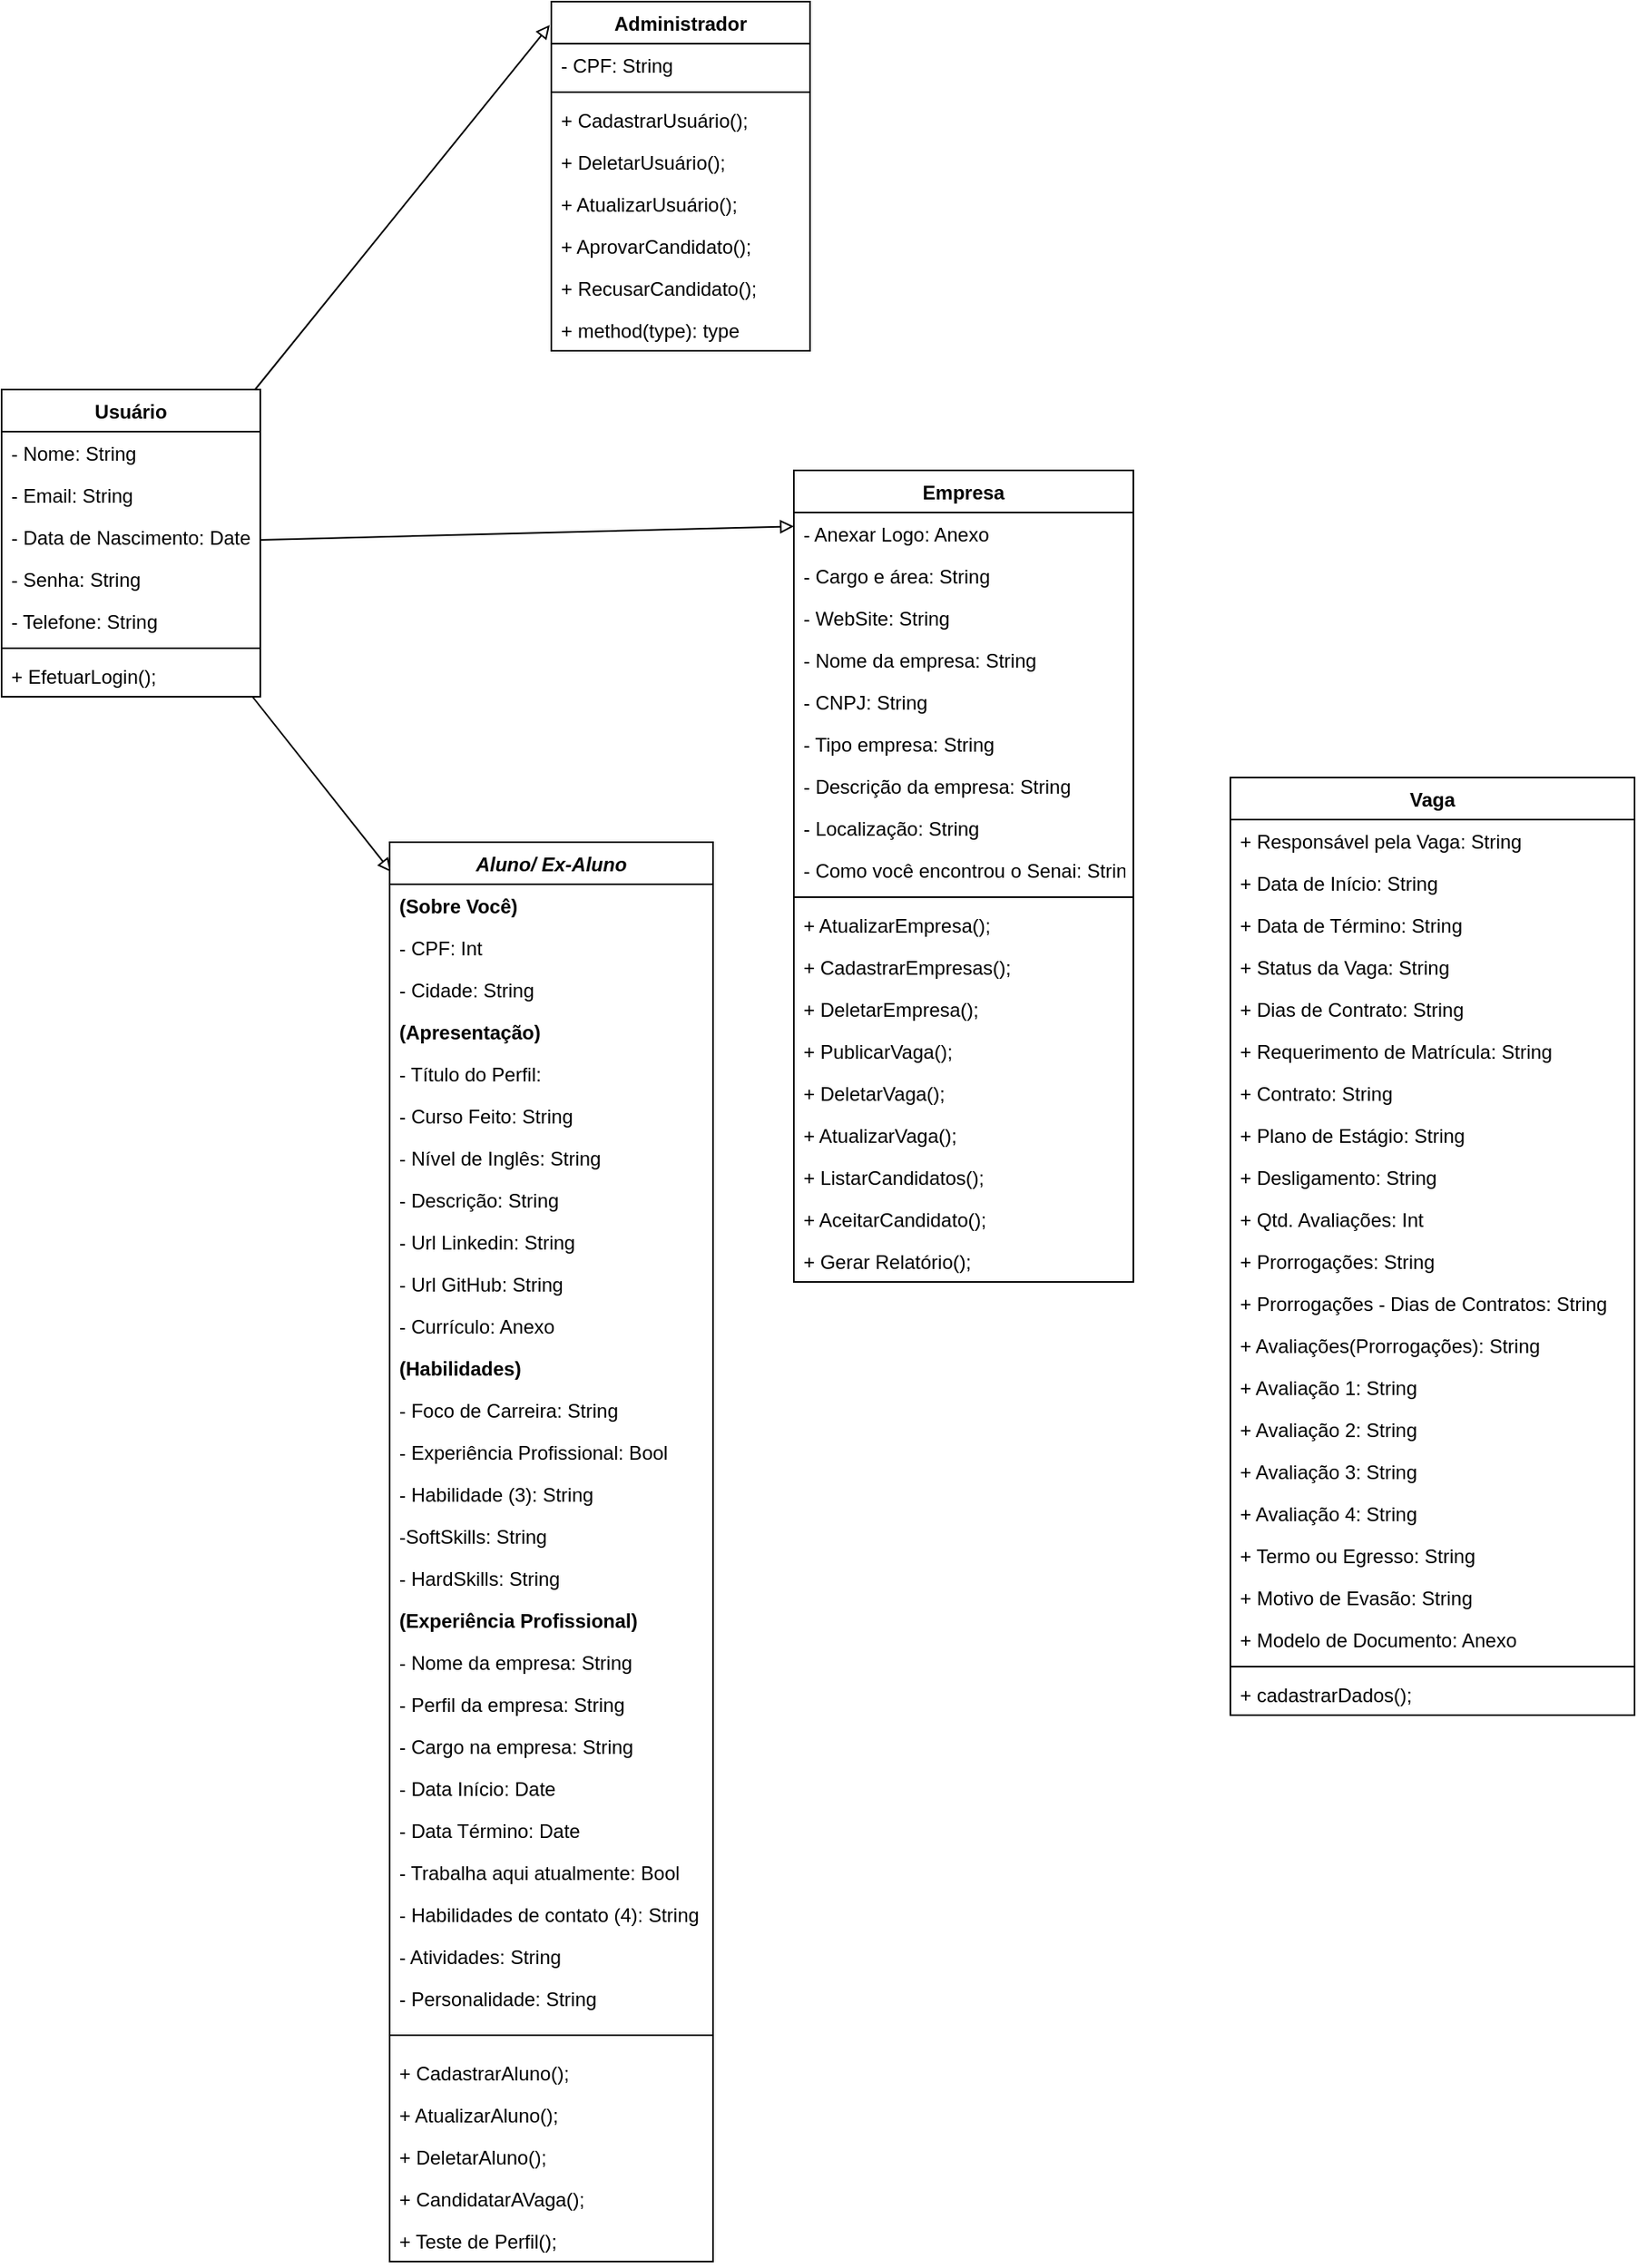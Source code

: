 <mxfile version="13.6.2" type="device"><diagram id="C5RBs43oDa-KdzZeNtuy" name="Page-1"><mxGraphModel dx="2130" dy="2399" grid="1" gridSize="10" guides="1" tooltips="1" connect="1" arrows="1" fold="1" page="1" pageScale="1" pageWidth="827" pageHeight="1169" math="0" shadow="0"><root><mxCell id="WIyWlLk6GJQsqaUBKTNV-0"/><mxCell id="WIyWlLk6GJQsqaUBKTNV-1" parent="WIyWlLk6GJQsqaUBKTNV-0"/><mxCell id="XFFhAZYtb_nuI1Ti24sH-104" style="edgeStyle=none;rounded=0;orthogonalLoop=1;jettySize=auto;html=1;endArrow=block;endFill=0;entryX=0;entryY=0.069;entryDx=0;entryDy=0;entryPerimeter=0;" parent="WIyWlLk6GJQsqaUBKTNV-1" source="XFFhAZYtb_nuI1Ti24sH-33" target="zkfFHV4jXpPFQw0GAbJ--17" edge="1"><mxGeometry relative="1" as="geometry"><mxPoint x="427" y="275" as="targetPoint"/></mxGeometry></mxCell><mxCell id="XFFhAZYtb_nuI1Ti24sH-105" style="edgeStyle=none;rounded=0;orthogonalLoop=1;jettySize=auto;html=1;entryX=0.005;entryY=0.021;entryDx=0;entryDy=0;endArrow=block;endFill=0;entryPerimeter=0;" parent="WIyWlLk6GJQsqaUBKTNV-1" source="XFFhAZYtb_nuI1Ti24sH-33" target="zkfFHV4jXpPFQw0GAbJ--0" edge="1"><mxGeometry relative="1" as="geometry"/></mxCell><mxCell id="XFFhAZYtb_nuI1Ti24sH-174" style="edgeStyle=none;rounded=0;orthogonalLoop=1;jettySize=auto;html=1;entryX=-0.006;entryY=0.067;entryDx=0;entryDy=0;entryPerimeter=0;endArrow=block;endFill=0;" parent="WIyWlLk6GJQsqaUBKTNV-1" source="XFFhAZYtb_nuI1Ti24sH-33" target="XFFhAZYtb_nuI1Ti24sH-163" edge="1"><mxGeometry relative="1" as="geometry"/></mxCell><mxCell id="XFFhAZYtb_nuI1Ti24sH-33" value="Usuário" style="swimlane;fontStyle=1;align=center;verticalAlign=top;childLayout=stackLayout;horizontal=1;startSize=26;horizontalStack=0;resizeParent=1;resizeParentMax=0;resizeLast=0;collapsible=1;marginBottom=0;" parent="WIyWlLk6GJQsqaUBKTNV-1" vertex="1"><mxGeometry x="-630" y="-160" width="160" height="190" as="geometry"/></mxCell><mxCell id="XFFhAZYtb_nuI1Ti24sH-34" value="- Nome: String" style="text;strokeColor=none;fillColor=none;align=left;verticalAlign=top;spacingLeft=4;spacingRight=4;overflow=hidden;rotatable=0;points=[[0,0.5],[1,0.5]];portConstraint=eastwest;" parent="XFFhAZYtb_nuI1Ti24sH-33" vertex="1"><mxGeometry y="26" width="160" height="26" as="geometry"/></mxCell><mxCell id="XFFhAZYtb_nuI1Ti24sH-37" value="- Email: String" style="text;strokeColor=none;fillColor=none;align=left;verticalAlign=top;spacingLeft=4;spacingRight=4;overflow=hidden;rotatable=0;points=[[0,0.5],[1,0.5]];portConstraint=eastwest;" parent="XFFhAZYtb_nuI1Ti24sH-33" vertex="1"><mxGeometry y="52" width="160" height="26" as="geometry"/></mxCell><mxCell id="XFFhAZYtb_nuI1Ti24sH-38" value="- Data de Nascimento: Date" style="text;strokeColor=none;fillColor=none;align=left;verticalAlign=top;spacingLeft=4;spacingRight=4;overflow=hidden;rotatable=0;points=[[0,0.5],[1,0.5]];portConstraint=eastwest;" parent="XFFhAZYtb_nuI1Ti24sH-33" vertex="1"><mxGeometry y="78" width="160" height="26" as="geometry"/></mxCell><mxCell id="XFFhAZYtb_nuI1Ti24sH-39" value="- Senha: String" style="text;strokeColor=none;fillColor=none;align=left;verticalAlign=top;spacingLeft=4;spacingRight=4;overflow=hidden;rotatable=0;points=[[0,0.5],[1,0.5]];portConstraint=eastwest;" parent="XFFhAZYtb_nuI1Ti24sH-33" vertex="1"><mxGeometry y="104" width="160" height="26" as="geometry"/></mxCell><mxCell id="XFFhAZYtb_nuI1Ti24sH-47" value="- Telefone: String" style="text;strokeColor=none;fillColor=none;align=left;verticalAlign=top;spacingLeft=4;spacingRight=4;overflow=hidden;rotatable=0;points=[[0,0.5],[1,0.5]];portConstraint=eastwest;" parent="XFFhAZYtb_nuI1Ti24sH-33" vertex="1"><mxGeometry y="130" width="160" height="26" as="geometry"/></mxCell><mxCell id="XFFhAZYtb_nuI1Ti24sH-35" value="" style="line;strokeWidth=1;fillColor=none;align=left;verticalAlign=middle;spacingTop=-1;spacingLeft=3;spacingRight=3;rotatable=0;labelPosition=right;points=[];portConstraint=eastwest;" parent="XFFhAZYtb_nuI1Ti24sH-33" vertex="1"><mxGeometry y="156" width="160" height="8" as="geometry"/></mxCell><mxCell id="XFFhAZYtb_nuI1Ti24sH-36" value="+ EfetuarLogin();" style="text;strokeColor=none;fillColor=none;align=left;verticalAlign=top;spacingLeft=4;spacingRight=4;overflow=hidden;rotatable=0;points=[[0,0.5],[1,0.5]];portConstraint=eastwest;" parent="XFFhAZYtb_nuI1Ti24sH-33" vertex="1"><mxGeometry y="164" width="160" height="26" as="geometry"/></mxCell><mxCell id="XFFhAZYtb_nuI1Ti24sH-163" value="Administrador" style="swimlane;fontStyle=1;align=center;verticalAlign=top;childLayout=stackLayout;horizontal=1;startSize=26;horizontalStack=0;resizeParent=1;resizeParentMax=0;resizeLast=0;collapsible=1;marginBottom=0;" parent="WIyWlLk6GJQsqaUBKTNV-1" vertex="1"><mxGeometry x="-290" y="-400" width="160" height="216" as="geometry"/></mxCell><mxCell id="XFFhAZYtb_nuI1Ti24sH-164" value="- CPF: String" style="text;strokeColor=none;fillColor=none;align=left;verticalAlign=top;spacingLeft=4;spacingRight=4;overflow=hidden;rotatable=0;points=[[0,0.5],[1,0.5]];portConstraint=eastwest;" parent="XFFhAZYtb_nuI1Ti24sH-163" vertex="1"><mxGeometry y="26" width="160" height="26" as="geometry"/></mxCell><mxCell id="XFFhAZYtb_nuI1Ti24sH-165" value="" style="line;strokeWidth=1;fillColor=none;align=left;verticalAlign=middle;spacingTop=-1;spacingLeft=3;spacingRight=3;rotatable=0;labelPosition=right;points=[];portConstraint=eastwest;" parent="XFFhAZYtb_nuI1Ti24sH-163" vertex="1"><mxGeometry y="52" width="160" height="8" as="geometry"/></mxCell><mxCell id="XFFhAZYtb_nuI1Ti24sH-166" value="+ CadastrarUsuário();" style="text;strokeColor=none;fillColor=none;align=left;verticalAlign=top;spacingLeft=4;spacingRight=4;overflow=hidden;rotatable=0;points=[[0,0.5],[1,0.5]];portConstraint=eastwest;" parent="XFFhAZYtb_nuI1Ti24sH-163" vertex="1"><mxGeometry y="60" width="160" height="26" as="geometry"/></mxCell><mxCell id="XFFhAZYtb_nuI1Ti24sH-167" value="+ DeletarUsuário();" style="text;strokeColor=none;fillColor=none;align=left;verticalAlign=top;spacingLeft=4;spacingRight=4;overflow=hidden;rotatable=0;points=[[0,0.5],[1,0.5]];portConstraint=eastwest;" parent="XFFhAZYtb_nuI1Ti24sH-163" vertex="1"><mxGeometry y="86" width="160" height="26" as="geometry"/></mxCell><mxCell id="XFFhAZYtb_nuI1Ti24sH-168" value="+ AtualizarUsuário();" style="text;strokeColor=none;fillColor=none;align=left;verticalAlign=top;spacingLeft=4;spacingRight=4;overflow=hidden;rotatable=0;points=[[0,0.5],[1,0.5]];portConstraint=eastwest;" parent="XFFhAZYtb_nuI1Ti24sH-163" vertex="1"><mxGeometry y="112" width="160" height="26" as="geometry"/></mxCell><mxCell id="XFFhAZYtb_nuI1Ti24sH-169" value="+ AprovarCandidato();" style="text;strokeColor=none;fillColor=none;align=left;verticalAlign=top;spacingLeft=4;spacingRight=4;overflow=hidden;rotatable=0;points=[[0,0.5],[1,0.5]];portConstraint=eastwest;" parent="XFFhAZYtb_nuI1Ti24sH-163" vertex="1"><mxGeometry y="138" width="160" height="26" as="geometry"/></mxCell><mxCell id="XFFhAZYtb_nuI1Ti24sH-170" value="+ RecusarCandidato();" style="text;strokeColor=none;fillColor=none;align=left;verticalAlign=top;spacingLeft=4;spacingRight=4;overflow=hidden;rotatable=0;points=[[0,0.5],[1,0.5]];portConstraint=eastwest;" parent="XFFhAZYtb_nuI1Ti24sH-163" vertex="1"><mxGeometry y="164" width="160" height="26" as="geometry"/></mxCell><mxCell id="XFFhAZYtb_nuI1Ti24sH-172" value="+ method(type): type" style="text;strokeColor=none;fillColor=none;align=left;verticalAlign=top;spacingLeft=4;spacingRight=4;overflow=hidden;rotatable=0;points=[[0,0.5],[1,0.5]];portConstraint=eastwest;" parent="XFFhAZYtb_nuI1Ti24sH-163" vertex="1"><mxGeometry y="190" width="160" height="26" as="geometry"/></mxCell><mxCell id="zkfFHV4jXpPFQw0GAbJ--0" value="Aluno/ Ex-Aluno" style="swimlane;fontStyle=3;align=center;verticalAlign=top;childLayout=stackLayout;horizontal=1;startSize=26;horizontalStack=0;resizeParent=1;resizeLast=0;collapsible=1;marginBottom=0;rounded=0;shadow=0;strokeWidth=1;" parent="WIyWlLk6GJQsqaUBKTNV-1" vertex="1"><mxGeometry x="-390" y="120" width="200" height="878" as="geometry"><mxRectangle x="220" y="70" width="160" height="26" as="alternateBounds"/></mxGeometry></mxCell><mxCell id="XFFhAZYtb_nuI1Ti24sH-0" value="(Sobre Você)" style="text;align=left;verticalAlign=top;spacingLeft=4;spacingRight=4;overflow=hidden;rotatable=0;points=[[0,0.5],[1,0.5]];portConstraint=eastwest;rounded=0;shadow=0;html=0;fontStyle=1" parent="zkfFHV4jXpPFQw0GAbJ--0" vertex="1"><mxGeometry y="26" width="200" height="26" as="geometry"/></mxCell><mxCell id="XFFhAZYtb_nuI1Ti24sH-48" value="- CPF: Int" style="text;align=left;verticalAlign=top;spacingLeft=4;spacingRight=4;overflow=hidden;rotatable=0;points=[[0,0.5],[1,0.5]];portConstraint=eastwest;rounded=0;shadow=0;html=0;" parent="zkfFHV4jXpPFQw0GAbJ--0" vertex="1"><mxGeometry y="52" width="200" height="26" as="geometry"/></mxCell><mxCell id="XFFhAZYtb_nuI1Ti24sH-12" value="- Cidade: String" style="text;align=left;verticalAlign=top;spacingLeft=4;spacingRight=4;overflow=hidden;rotatable=0;points=[[0,0.5],[1,0.5]];portConstraint=eastwest;rounded=0;shadow=0;html=0;" parent="zkfFHV4jXpPFQw0GAbJ--0" vertex="1"><mxGeometry y="78" width="200" height="26" as="geometry"/></mxCell><mxCell id="XFFhAZYtb_nuI1Ti24sH-49" value="(Apresentação)" style="text;align=left;verticalAlign=top;spacingLeft=4;spacingRight=4;overflow=hidden;rotatable=0;points=[[0,0.5],[1,0.5]];portConstraint=eastwest;rounded=0;shadow=0;html=0;fontStyle=1" parent="zkfFHV4jXpPFQw0GAbJ--0" vertex="1"><mxGeometry y="104" width="200" height="26" as="geometry"/></mxCell><mxCell id="XFFhAZYtb_nuI1Ti24sH-50" value="- Título do Perfil:" style="text;align=left;verticalAlign=top;spacingLeft=4;spacingRight=4;overflow=hidden;rotatable=0;points=[[0,0.5],[1,0.5]];portConstraint=eastwest;rounded=0;shadow=0;html=0;" parent="zkfFHV4jXpPFQw0GAbJ--0" vertex="1"><mxGeometry y="130" width="200" height="26" as="geometry"/></mxCell><mxCell id="L4sh-LNpKZxD9aMaMPdT-10" value="- Curso Feito: String" style="text;align=left;verticalAlign=top;spacingLeft=4;spacingRight=4;overflow=hidden;rotatable=0;points=[[0,0.5],[1,0.5]];portConstraint=eastwest;rounded=0;shadow=0;html=0;" vertex="1" parent="zkfFHV4jXpPFQw0GAbJ--0"><mxGeometry y="156" width="200" height="26" as="geometry"/></mxCell><mxCell id="XFFhAZYtb_nuI1Ti24sH-13" value="- Nível de Inglês: String" style="text;align=left;verticalAlign=top;spacingLeft=4;spacingRight=4;overflow=hidden;rotatable=0;points=[[0,0.5],[1,0.5]];portConstraint=eastwest;rounded=0;shadow=0;html=0;" parent="zkfFHV4jXpPFQw0GAbJ--0" vertex="1"><mxGeometry y="182" width="200" height="26" as="geometry"/></mxCell><mxCell id="XFFhAZYtb_nuI1Ti24sH-14" value="- Descrição: String" style="text;align=left;verticalAlign=top;spacingLeft=4;spacingRight=4;overflow=hidden;rotatable=0;points=[[0,0.5],[1,0.5]];portConstraint=eastwest;rounded=0;shadow=0;html=0;" parent="zkfFHV4jXpPFQw0GAbJ--0" vertex="1"><mxGeometry y="208" width="200" height="26" as="geometry"/></mxCell><mxCell id="XFFhAZYtb_nuI1Ti24sH-27" value="- Url Linkedin: String" style="text;align=left;verticalAlign=top;spacingLeft=4;spacingRight=4;overflow=hidden;rotatable=0;points=[[0,0.5],[1,0.5]];portConstraint=eastwest;rounded=0;shadow=0;html=0;" parent="zkfFHV4jXpPFQw0GAbJ--0" vertex="1"><mxGeometry y="234" width="200" height="26" as="geometry"/></mxCell><mxCell id="XFFhAZYtb_nuI1Ti24sH-28" value="- Url GitHub: String" style="text;align=left;verticalAlign=top;spacingLeft=4;spacingRight=4;overflow=hidden;rotatable=0;points=[[0,0.5],[1,0.5]];portConstraint=eastwest;rounded=0;shadow=0;html=0;" parent="zkfFHV4jXpPFQw0GAbJ--0" vertex="1"><mxGeometry y="260" width="200" height="26" as="geometry"/></mxCell><mxCell id="XFFhAZYtb_nuI1Ti24sH-4" value="- Currículo: Anexo " style="text;align=left;verticalAlign=top;spacingLeft=4;spacingRight=4;overflow=hidden;rotatable=0;points=[[0,0.5],[1,0.5]];portConstraint=eastwest;rounded=0;shadow=0;html=0;" parent="zkfFHV4jXpPFQw0GAbJ--0" vertex="1"><mxGeometry y="286" width="200" height="26" as="geometry"/></mxCell><mxCell id="XFFhAZYtb_nuI1Ti24sH-51" value="(Habilidades)" style="text;align=left;verticalAlign=top;spacingLeft=4;spacingRight=4;overflow=hidden;rotatable=0;points=[[0,0.5],[1,0.5]];portConstraint=eastwest;rounded=0;shadow=0;html=0;fontStyle=1" parent="zkfFHV4jXpPFQw0GAbJ--0" vertex="1"><mxGeometry y="312" width="200" height="26" as="geometry"/></mxCell><mxCell id="XFFhAZYtb_nuI1Ti24sH-16" value="- Foco de Carreira: String" style="text;align=left;verticalAlign=top;spacingLeft=4;spacingRight=4;overflow=hidden;rotatable=0;points=[[0,0.5],[1,0.5]];portConstraint=eastwest;rounded=0;shadow=0;html=0;" parent="zkfFHV4jXpPFQw0GAbJ--0" vertex="1"><mxGeometry y="338" width="200" height="26" as="geometry"/></mxCell><mxCell id="XFFhAZYtb_nuI1Ti24sH-3" value="- Experiência Profissional: Bool" style="text;align=left;verticalAlign=top;spacingLeft=4;spacingRight=4;overflow=hidden;rotatable=0;points=[[0,0.5],[1,0.5]];portConstraint=eastwest;rounded=0;shadow=0;html=0;" parent="zkfFHV4jXpPFQw0GAbJ--0" vertex="1"><mxGeometry y="364" width="200" height="26" as="geometry"/></mxCell><mxCell id="XFFhAZYtb_nuI1Ti24sH-17" value="- Habilidade (3): String " style="text;align=left;verticalAlign=top;spacingLeft=4;spacingRight=4;overflow=hidden;rotatable=0;points=[[0,0.5],[1,0.5]];portConstraint=eastwest;rounded=0;shadow=0;html=0;" parent="zkfFHV4jXpPFQw0GAbJ--0" vertex="1"><mxGeometry y="390" width="200" height="26" as="geometry"/></mxCell><mxCell id="TTIvT7NB3_xWs418yqHv-7" value="-SoftSkills: String" style="text;align=left;verticalAlign=top;spacingLeft=4;spacingRight=4;overflow=hidden;rotatable=0;points=[[0,0.5],[1,0.5]];portConstraint=eastwest;rounded=0;shadow=0;html=0;" parent="zkfFHV4jXpPFQw0GAbJ--0" vertex="1"><mxGeometry y="416" width="200" height="26" as="geometry"/></mxCell><mxCell id="TTIvT7NB3_xWs418yqHv-8" value="- HardSkills: String" style="text;align=left;verticalAlign=top;spacingLeft=4;spacingRight=4;overflow=hidden;rotatable=0;points=[[0,0.5],[1,0.5]];portConstraint=eastwest;rounded=0;shadow=0;html=0;" parent="zkfFHV4jXpPFQw0GAbJ--0" vertex="1"><mxGeometry y="442" width="200" height="26" as="geometry"/></mxCell><mxCell id="XFFhAZYtb_nuI1Ti24sH-53" value="(Experiência Profissional)" style="text;align=left;verticalAlign=top;spacingLeft=4;spacingRight=4;overflow=hidden;rotatable=0;points=[[0,0.5],[1,0.5]];portConstraint=eastwest;rounded=0;shadow=0;html=0;fontStyle=1" parent="zkfFHV4jXpPFQw0GAbJ--0" vertex="1"><mxGeometry y="468" width="200" height="26" as="geometry"/></mxCell><mxCell id="XFFhAZYtb_nuI1Ti24sH-18" value="- Nome da empresa: String" style="text;align=left;verticalAlign=top;spacingLeft=4;spacingRight=4;overflow=hidden;rotatable=0;points=[[0,0.5],[1,0.5]];portConstraint=eastwest;rounded=0;shadow=0;html=0;" parent="zkfFHV4jXpPFQw0GAbJ--0" vertex="1"><mxGeometry y="494" width="200" height="26" as="geometry"/></mxCell><mxCell id="XFFhAZYtb_nuI1Ti24sH-19" value="- Perfil da empresa: String&#10;" style="text;align=left;verticalAlign=top;spacingLeft=4;spacingRight=4;overflow=hidden;rotatable=0;points=[[0,0.5],[1,0.5]];portConstraint=eastwest;rounded=0;shadow=0;html=0;" parent="zkfFHV4jXpPFQw0GAbJ--0" vertex="1"><mxGeometry y="520" width="200" height="26" as="geometry"/></mxCell><mxCell id="XFFhAZYtb_nuI1Ti24sH-22" value="- Cargo na empresa: String" style="text;align=left;verticalAlign=top;spacingLeft=4;spacingRight=4;overflow=hidden;rotatable=0;points=[[0,0.5],[1,0.5]];portConstraint=eastwest;rounded=0;shadow=0;html=0;" parent="zkfFHV4jXpPFQw0GAbJ--0" vertex="1"><mxGeometry y="546" width="200" height="26" as="geometry"/></mxCell><mxCell id="XFFhAZYtb_nuI1Ti24sH-23" value="- Data Início: Date" style="text;align=left;verticalAlign=top;spacingLeft=4;spacingRight=4;overflow=hidden;rotatable=0;points=[[0,0.5],[1,0.5]];portConstraint=eastwest;rounded=0;shadow=0;html=0;" parent="zkfFHV4jXpPFQw0GAbJ--0" vertex="1"><mxGeometry y="572" width="200" height="26" as="geometry"/></mxCell><mxCell id="XFFhAZYtb_nuI1Ti24sH-24" value="- Data Término: Date " style="text;align=left;verticalAlign=top;spacingLeft=4;spacingRight=4;overflow=hidden;rotatable=0;points=[[0,0.5],[1,0.5]];portConstraint=eastwest;rounded=0;shadow=0;html=0;" parent="zkfFHV4jXpPFQw0GAbJ--0" vertex="1"><mxGeometry y="598" width="200" height="26" as="geometry"/></mxCell><mxCell id="XFFhAZYtb_nuI1Ti24sH-25" value="- Trabalha aqui atualmente: Bool" style="text;align=left;verticalAlign=top;spacingLeft=4;spacingRight=4;overflow=hidden;rotatable=0;points=[[0,0.5],[1,0.5]];portConstraint=eastwest;rounded=0;shadow=0;html=0;" parent="zkfFHV4jXpPFQw0GAbJ--0" vertex="1"><mxGeometry y="624" width="200" height="26" as="geometry"/></mxCell><mxCell id="XFFhAZYtb_nuI1Ti24sH-55" value="- Habilidades de contato (4): String&#10;" style="text;align=left;verticalAlign=top;spacingLeft=4;spacingRight=4;overflow=hidden;rotatable=0;points=[[0,0.5],[1,0.5]];portConstraint=eastwest;rounded=0;shadow=0;html=0;" parent="zkfFHV4jXpPFQw0GAbJ--0" vertex="1"><mxGeometry y="650" width="200" height="26" as="geometry"/></mxCell><mxCell id="XFFhAZYtb_nuI1Ti24sH-56" value="- Atividades: String" style="text;align=left;verticalAlign=top;spacingLeft=4;spacingRight=4;overflow=hidden;rotatable=0;points=[[0,0.5],[1,0.5]];portConstraint=eastwest;rounded=0;shadow=0;html=0;" parent="zkfFHV4jXpPFQw0GAbJ--0" vertex="1"><mxGeometry y="676" width="200" height="26" as="geometry"/></mxCell><mxCell id="XFFhAZYtb_nuI1Ti24sH-52" value="- Personalidade: String&#10;" style="text;align=left;verticalAlign=top;spacingLeft=4;spacingRight=4;overflow=hidden;rotatable=0;points=[[0,0.5],[1,0.5]];portConstraint=eastwest;rounded=0;shadow=0;html=0;" parent="zkfFHV4jXpPFQw0GAbJ--0" vertex="1"><mxGeometry y="702" width="200" height="26" as="geometry"/></mxCell><mxCell id="zkfFHV4jXpPFQw0GAbJ--4" value="" style="line;html=1;strokeWidth=1;align=left;verticalAlign=middle;spacingTop=-1;spacingLeft=3;spacingRight=3;rotatable=0;labelPosition=right;points=[];portConstraint=eastwest;" parent="zkfFHV4jXpPFQw0GAbJ--0" vertex="1"><mxGeometry y="728" width="200" height="20" as="geometry"/></mxCell><mxCell id="XFFhAZYtb_nuI1Ti24sH-87" value="+ CadastrarAluno();" style="text;align=left;verticalAlign=top;spacingLeft=4;spacingRight=4;overflow=hidden;rotatable=0;points=[[0,0.5],[1,0.5]];portConstraint=eastwest;rounded=0;shadow=0;html=0;" parent="zkfFHV4jXpPFQw0GAbJ--0" vertex="1"><mxGeometry y="748" width="200" height="26" as="geometry"/></mxCell><mxCell id="XFFhAZYtb_nuI1Ti24sH-85" value="+ AtualizarAluno();&#10;" style="text;align=left;verticalAlign=top;spacingLeft=4;spacingRight=4;overflow=hidden;rotatable=0;points=[[0,0.5],[1,0.5]];portConstraint=eastwest;rounded=0;shadow=0;html=0;" parent="zkfFHV4jXpPFQw0GAbJ--0" vertex="1"><mxGeometry y="774" width="200" height="26" as="geometry"/></mxCell><mxCell id="XFFhAZYtb_nuI1Ti24sH-86" value="+ DeletarAluno();" style="text;align=left;verticalAlign=top;spacingLeft=4;spacingRight=4;overflow=hidden;rotatable=0;points=[[0,0.5],[1,0.5]];portConstraint=eastwest;rounded=0;shadow=0;html=0;" parent="zkfFHV4jXpPFQw0GAbJ--0" vertex="1"><mxGeometry y="800" width="200" height="26" as="geometry"/></mxCell><mxCell id="XFFhAZYtb_nuI1Ti24sH-116" value="+ CandidatarAVaga();" style="text;align=left;verticalAlign=top;spacingLeft=4;spacingRight=4;overflow=hidden;rotatable=0;points=[[0,0.5],[1,0.5]];portConstraint=eastwest;rounded=0;shadow=0;html=0;" parent="zkfFHV4jXpPFQw0GAbJ--0" vertex="1"><mxGeometry y="826" width="200" height="26" as="geometry"/></mxCell><mxCell id="TTIvT7NB3_xWs418yqHv-4" value="+ Teste de Perfil();" style="text;align=left;verticalAlign=top;spacingLeft=4;spacingRight=4;overflow=hidden;rotatable=0;points=[[0,0.5],[1,0.5]];portConstraint=eastwest;rounded=0;shadow=0;html=0;" parent="zkfFHV4jXpPFQw0GAbJ--0" vertex="1"><mxGeometry y="852" width="200" height="26" as="geometry"/></mxCell><mxCell id="zkfFHV4jXpPFQw0GAbJ--17" value="Empresa" style="swimlane;fontStyle=1;align=center;verticalAlign=top;childLayout=stackLayout;horizontal=1;startSize=26;horizontalStack=0;resizeParent=1;resizeLast=0;collapsible=1;marginBottom=0;rounded=0;shadow=0;strokeWidth=1;" parent="WIyWlLk6GJQsqaUBKTNV-1" vertex="1"><mxGeometry x="-140" y="-110" width="210" height="502" as="geometry"><mxRectangle x="550" y="140" width="160" height="26" as="alternateBounds"/></mxGeometry></mxCell><mxCell id="zkfFHV4jXpPFQw0GAbJ--21" value="- Anexar Logo: Anexo" style="text;align=left;verticalAlign=top;spacingLeft=4;spacingRight=4;overflow=hidden;rotatable=0;points=[[0,0.5],[1,0.5]];portConstraint=eastwest;rounded=0;shadow=0;html=0;" parent="zkfFHV4jXpPFQw0GAbJ--17" vertex="1"><mxGeometry y="26" width="210" height="26" as="geometry"/></mxCell><mxCell id="zkfFHV4jXpPFQw0GAbJ--22" value="- Cargo e área: String" style="text;align=left;verticalAlign=top;spacingLeft=4;spacingRight=4;overflow=hidden;rotatable=0;points=[[0,0.5],[1,0.5]];portConstraint=eastwest;rounded=0;shadow=0;html=0;" parent="zkfFHV4jXpPFQw0GAbJ--17" vertex="1"><mxGeometry y="52" width="210" height="26" as="geometry"/></mxCell><mxCell id="XFFhAZYtb_nuI1Ti24sH-106" value="- WebSite: String" style="text;align=left;verticalAlign=top;spacingLeft=4;spacingRight=4;overflow=hidden;rotatable=0;points=[[0,0.5],[1,0.5]];portConstraint=eastwest;rounded=0;shadow=0;html=0;" parent="zkfFHV4jXpPFQw0GAbJ--17" vertex="1"><mxGeometry y="78" width="210" height="26" as="geometry"/></mxCell><mxCell id="XFFhAZYtb_nuI1Ti24sH-107" value="- Nome da empresa: String" style="text;align=left;verticalAlign=top;spacingLeft=4;spacingRight=4;overflow=hidden;rotatable=0;points=[[0,0.5],[1,0.5]];portConstraint=eastwest;rounded=0;shadow=0;html=0;" parent="zkfFHV4jXpPFQw0GAbJ--17" vertex="1"><mxGeometry y="104" width="210" height="26" as="geometry"/></mxCell><mxCell id="XFFhAZYtb_nuI1Ti24sH-108" value="- CNPJ: String" style="text;align=left;verticalAlign=top;spacingLeft=4;spacingRight=4;overflow=hidden;rotatable=0;points=[[0,0.5],[1,0.5]];portConstraint=eastwest;rounded=0;shadow=0;html=0;" parent="zkfFHV4jXpPFQw0GAbJ--17" vertex="1"><mxGeometry y="130" width="210" height="26" as="geometry"/></mxCell><mxCell id="XFFhAZYtb_nuI1Ti24sH-109" value="- Tipo empresa: String" style="text;align=left;verticalAlign=top;spacingLeft=4;spacingRight=4;overflow=hidden;rotatable=0;points=[[0,0.5],[1,0.5]];portConstraint=eastwest;rounded=0;shadow=0;html=0;" parent="zkfFHV4jXpPFQw0GAbJ--17" vertex="1"><mxGeometry y="156" width="210" height="26" as="geometry"/></mxCell><mxCell id="XFFhAZYtb_nuI1Ti24sH-110" value="- Descrição da empresa: String" style="text;align=left;verticalAlign=top;spacingLeft=4;spacingRight=4;overflow=hidden;rotatable=0;points=[[0,0.5],[1,0.5]];portConstraint=eastwest;rounded=0;shadow=0;html=0;" parent="zkfFHV4jXpPFQw0GAbJ--17" vertex="1"><mxGeometry y="182" width="210" height="26" as="geometry"/></mxCell><mxCell id="XFFhAZYtb_nuI1Ti24sH-114" value="- Localização: String" style="text;align=left;verticalAlign=top;spacingLeft=4;spacingRight=4;overflow=hidden;rotatable=0;points=[[0,0.5],[1,0.5]];portConstraint=eastwest;" parent="zkfFHV4jXpPFQw0GAbJ--17" vertex="1"><mxGeometry y="208" width="210" height="26" as="geometry"/></mxCell><mxCell id="XFFhAZYtb_nuI1Ti24sH-112" value="- Como você encontrou o Senai: String" style="text;align=left;verticalAlign=top;spacingLeft=4;spacingRight=4;overflow=hidden;rotatable=0;points=[[0,0.5],[1,0.5]];portConstraint=eastwest;rounded=0;shadow=0;html=0;" parent="zkfFHV4jXpPFQw0GAbJ--17" vertex="1"><mxGeometry y="234" width="210" height="26" as="geometry"/></mxCell><mxCell id="zkfFHV4jXpPFQw0GAbJ--23" value="" style="line;html=1;strokeWidth=1;align=left;verticalAlign=middle;spacingTop=-1;spacingLeft=3;spacingRight=3;rotatable=0;labelPosition=right;points=[];portConstraint=eastwest;" parent="zkfFHV4jXpPFQw0GAbJ--17" vertex="1"><mxGeometry y="260" width="210" height="8" as="geometry"/></mxCell><mxCell id="XFFhAZYtb_nuI1Ti24sH-115" value="+ AtualizarEmpresa();&#10;" style="text;align=left;verticalAlign=top;spacingLeft=4;spacingRight=4;overflow=hidden;rotatable=0;points=[[0,0.5],[1,0.5]];portConstraint=eastwest;rounded=0;shadow=0;html=0;" parent="zkfFHV4jXpPFQw0GAbJ--17" vertex="1"><mxGeometry y="268" width="210" height="26" as="geometry"/></mxCell><mxCell id="XFFhAZYtb_nuI1Ti24sH-117" value="+ CadastrarEmpresas();" style="text;align=left;verticalAlign=top;spacingLeft=4;spacingRight=4;overflow=hidden;rotatable=0;points=[[0,0.5],[1,0.5]];portConstraint=eastwest;rounded=0;shadow=0;html=0;" parent="zkfFHV4jXpPFQw0GAbJ--17" vertex="1"><mxGeometry y="294" width="210" height="26" as="geometry"/></mxCell><mxCell id="XFFhAZYtb_nuI1Ti24sH-119" value="+ DeletarEmpresa();" style="text;align=left;verticalAlign=top;spacingLeft=4;spacingRight=4;overflow=hidden;rotatable=0;points=[[0,0.5],[1,0.5]];portConstraint=eastwest;rounded=0;shadow=0;html=0;" parent="zkfFHV4jXpPFQw0GAbJ--17" vertex="1"><mxGeometry y="320" width="210" height="26" as="geometry"/></mxCell><mxCell id="XFFhAZYtb_nuI1Ti24sH-120" value="+ PublicarVaga();" style="text;align=left;verticalAlign=top;spacingLeft=4;spacingRight=4;overflow=hidden;rotatable=0;points=[[0,0.5],[1,0.5]];portConstraint=eastwest;rounded=0;shadow=0;html=0;" parent="zkfFHV4jXpPFQw0GAbJ--17" vertex="1"><mxGeometry y="346" width="210" height="26" as="geometry"/></mxCell><mxCell id="XFFhAZYtb_nuI1Ti24sH-175" value="+ DeletarVaga();" style="text;align=left;verticalAlign=top;spacingLeft=4;spacingRight=4;overflow=hidden;rotatable=0;points=[[0,0.5],[1,0.5]];portConstraint=eastwest;rounded=0;shadow=0;html=0;" parent="zkfFHV4jXpPFQw0GAbJ--17" vertex="1"><mxGeometry y="372" width="210" height="26" as="geometry"/></mxCell><mxCell id="XFFhAZYtb_nuI1Ti24sH-177" value="+ AtualizarVaga();" style="text;align=left;verticalAlign=top;spacingLeft=4;spacingRight=4;overflow=hidden;rotatable=0;points=[[0,0.5],[1,0.5]];portConstraint=eastwest;rounded=0;shadow=0;html=0;" parent="zkfFHV4jXpPFQw0GAbJ--17" vertex="1"><mxGeometry y="398" width="210" height="26" as="geometry"/></mxCell><mxCell id="XFFhAZYtb_nuI1Ti24sH-176" value="+ ListarCandidatos();" style="text;align=left;verticalAlign=top;spacingLeft=4;spacingRight=4;overflow=hidden;rotatable=0;points=[[0,0.5],[1,0.5]];portConstraint=eastwest;rounded=0;shadow=0;html=0;" parent="zkfFHV4jXpPFQw0GAbJ--17" vertex="1"><mxGeometry y="424" width="210" height="26" as="geometry"/></mxCell><mxCell id="XFFhAZYtb_nuI1Ti24sH-178" value="+ AceitarCandidato();" style="text;align=left;verticalAlign=top;spacingLeft=4;spacingRight=4;overflow=hidden;rotatable=0;points=[[0,0.5],[1,0.5]];portConstraint=eastwest;rounded=0;shadow=0;html=0;" parent="zkfFHV4jXpPFQw0GAbJ--17" vertex="1"><mxGeometry y="450" width="210" height="26" as="geometry"/></mxCell><mxCell id="L4sh-LNpKZxD9aMaMPdT-0" value="+ Gerar Relatório();" style="text;align=left;verticalAlign=top;spacingLeft=4;spacingRight=4;overflow=hidden;rotatable=0;points=[[0,0.5],[1,0.5]];portConstraint=eastwest;rounded=0;shadow=0;html=0;" vertex="1" parent="zkfFHV4jXpPFQw0GAbJ--17"><mxGeometry y="476" width="210" height="26" as="geometry"/></mxCell><mxCell id="TTIvT7NB3_xWs418yqHv-9" value="Vaga" style="swimlane;fontStyle=1;align=center;verticalAlign=top;childLayout=stackLayout;horizontal=1;startSize=26;horizontalStack=0;resizeParent=1;resizeParentMax=0;resizeLast=0;collapsible=1;marginBottom=0;" parent="WIyWlLk6GJQsqaUBKTNV-1" vertex="1"><mxGeometry x="130" y="80" width="250" height="580" as="geometry"/></mxCell><mxCell id="L4sh-LNpKZxD9aMaMPdT-2" value="+ Responsável pela Vaga: String" style="text;strokeColor=none;fillColor=none;align=left;verticalAlign=top;spacingLeft=4;spacingRight=4;overflow=hidden;rotatable=0;points=[[0,0.5],[1,0.5]];portConstraint=eastwest;" vertex="1" parent="TTIvT7NB3_xWs418yqHv-9"><mxGeometry y="26" width="250" height="26" as="geometry"/></mxCell><mxCell id="TTIvT7NB3_xWs418yqHv-10" value="+ Data de Início: String" style="text;strokeColor=none;fillColor=none;align=left;verticalAlign=top;spacingLeft=4;spacingRight=4;overflow=hidden;rotatable=0;points=[[0,0.5],[1,0.5]];portConstraint=eastwest;" parent="TTIvT7NB3_xWs418yqHv-9" vertex="1"><mxGeometry y="52" width="250" height="26" as="geometry"/></mxCell><mxCell id="L4sh-LNpKZxD9aMaMPdT-1" value="+ Data de Término: String" style="text;strokeColor=none;fillColor=none;align=left;verticalAlign=top;spacingLeft=4;spacingRight=4;overflow=hidden;rotatable=0;points=[[0,0.5],[1,0.5]];portConstraint=eastwest;" vertex="1" parent="TTIvT7NB3_xWs418yqHv-9"><mxGeometry y="78" width="250" height="26" as="geometry"/></mxCell><mxCell id="L4sh-LNpKZxD9aMaMPdT-3" value="+ Status da Vaga: String" style="text;strokeColor=none;fillColor=none;align=left;verticalAlign=top;spacingLeft=4;spacingRight=4;overflow=hidden;rotatable=0;points=[[0,0.5],[1,0.5]];portConstraint=eastwest;" vertex="1" parent="TTIvT7NB3_xWs418yqHv-9"><mxGeometry y="104" width="250" height="26" as="geometry"/></mxCell><mxCell id="L4sh-LNpKZxD9aMaMPdT-4" value="+ Dias de Contrato: String" style="text;strokeColor=none;fillColor=none;align=left;verticalAlign=top;spacingLeft=4;spacingRight=4;overflow=hidden;rotatable=0;points=[[0,0.5],[1,0.5]];portConstraint=eastwest;" vertex="1" parent="TTIvT7NB3_xWs418yqHv-9"><mxGeometry y="130" width="250" height="26" as="geometry"/></mxCell><mxCell id="L4sh-LNpKZxD9aMaMPdT-5" value="+ Requerimento de Matrícula: String" style="text;strokeColor=none;fillColor=none;align=left;verticalAlign=top;spacingLeft=4;spacingRight=4;overflow=hidden;rotatable=0;points=[[0,0.5],[1,0.5]];portConstraint=eastwest;" vertex="1" parent="TTIvT7NB3_xWs418yqHv-9"><mxGeometry y="156" width="250" height="26" as="geometry"/></mxCell><mxCell id="L4sh-LNpKZxD9aMaMPdT-6" value="+ Contrato: String" style="text;strokeColor=none;fillColor=none;align=left;verticalAlign=top;spacingLeft=4;spacingRight=4;overflow=hidden;rotatable=0;points=[[0,0.5],[1,0.5]];portConstraint=eastwest;" vertex="1" parent="TTIvT7NB3_xWs418yqHv-9"><mxGeometry y="182" width="250" height="26" as="geometry"/></mxCell><mxCell id="L4sh-LNpKZxD9aMaMPdT-7" value="+ Plano de Estágio: String " style="text;strokeColor=none;fillColor=none;align=left;verticalAlign=top;spacingLeft=4;spacingRight=4;overflow=hidden;rotatable=0;points=[[0,0.5],[1,0.5]];portConstraint=eastwest;" vertex="1" parent="TTIvT7NB3_xWs418yqHv-9"><mxGeometry y="208" width="250" height="26" as="geometry"/></mxCell><mxCell id="L4sh-LNpKZxD9aMaMPdT-8" value="+ Desligamento: String" style="text;strokeColor=none;fillColor=none;align=left;verticalAlign=top;spacingLeft=4;spacingRight=4;overflow=hidden;rotatable=0;points=[[0,0.5],[1,0.5]];portConstraint=eastwest;" vertex="1" parent="TTIvT7NB3_xWs418yqHv-9"><mxGeometry y="234" width="250" height="26" as="geometry"/></mxCell><mxCell id="L4sh-LNpKZxD9aMaMPdT-9" value="+ Qtd. Avaliações: Int" style="text;strokeColor=none;fillColor=none;align=left;verticalAlign=top;spacingLeft=4;spacingRight=4;overflow=hidden;rotatable=0;points=[[0,0.5],[1,0.5]];portConstraint=eastwest;" vertex="1" parent="TTIvT7NB3_xWs418yqHv-9"><mxGeometry y="260" width="250" height="26" as="geometry"/></mxCell><mxCell id="L4sh-LNpKZxD9aMaMPdT-25" value="+ Prorrogações: String" style="text;strokeColor=none;fillColor=none;align=left;verticalAlign=top;spacingLeft=4;spacingRight=4;overflow=hidden;rotatable=0;points=[[0,0.5],[1,0.5]];portConstraint=eastwest;" vertex="1" parent="TTIvT7NB3_xWs418yqHv-9"><mxGeometry y="286" width="250" height="26" as="geometry"/></mxCell><mxCell id="L4sh-LNpKZxD9aMaMPdT-26" value="+ Prorrogações - Dias de Contratos: String" style="text;strokeColor=none;fillColor=none;align=left;verticalAlign=top;spacingLeft=4;spacingRight=4;overflow=hidden;rotatable=0;points=[[0,0.5],[1,0.5]];portConstraint=eastwest;" vertex="1" parent="TTIvT7NB3_xWs418yqHv-9"><mxGeometry y="312" width="250" height="26" as="geometry"/></mxCell><mxCell id="L4sh-LNpKZxD9aMaMPdT-27" value="+ Avaliações(Prorrogações): String" style="text;strokeColor=none;fillColor=none;align=left;verticalAlign=top;spacingLeft=4;spacingRight=4;overflow=hidden;rotatable=0;points=[[0,0.5],[1,0.5]];portConstraint=eastwest;" vertex="1" parent="TTIvT7NB3_xWs418yqHv-9"><mxGeometry y="338" width="250" height="26" as="geometry"/></mxCell><mxCell id="L4sh-LNpKZxD9aMaMPdT-28" value="+ Avaliação 1: String" style="text;strokeColor=none;fillColor=none;align=left;verticalAlign=top;spacingLeft=4;spacingRight=4;overflow=hidden;rotatable=0;points=[[0,0.5],[1,0.5]];portConstraint=eastwest;" vertex="1" parent="TTIvT7NB3_xWs418yqHv-9"><mxGeometry y="364" width="250" height="26" as="geometry"/></mxCell><mxCell id="L4sh-LNpKZxD9aMaMPdT-29" value="+ Avaliação 2: String" style="text;strokeColor=none;fillColor=none;align=left;verticalAlign=top;spacingLeft=4;spacingRight=4;overflow=hidden;rotatable=0;points=[[0,0.5],[1,0.5]];portConstraint=eastwest;" vertex="1" parent="TTIvT7NB3_xWs418yqHv-9"><mxGeometry y="390" width="250" height="26" as="geometry"/></mxCell><mxCell id="L4sh-LNpKZxD9aMaMPdT-30" value="+ Avaliação 3: String" style="text;strokeColor=none;fillColor=none;align=left;verticalAlign=top;spacingLeft=4;spacingRight=4;overflow=hidden;rotatable=0;points=[[0,0.5],[1,0.5]];portConstraint=eastwest;" vertex="1" parent="TTIvT7NB3_xWs418yqHv-9"><mxGeometry y="416" width="250" height="26" as="geometry"/></mxCell><mxCell id="L4sh-LNpKZxD9aMaMPdT-31" value="+ Avaliação 4: String" style="text;strokeColor=none;fillColor=none;align=left;verticalAlign=top;spacingLeft=4;spacingRight=4;overflow=hidden;rotatable=0;points=[[0,0.5],[1,0.5]];portConstraint=eastwest;" vertex="1" parent="TTIvT7NB3_xWs418yqHv-9"><mxGeometry y="442" width="250" height="26" as="geometry"/></mxCell><mxCell id="L4sh-LNpKZxD9aMaMPdT-32" value="+ Termo ou Egresso: String" style="text;strokeColor=none;fillColor=none;align=left;verticalAlign=top;spacingLeft=4;spacingRight=4;overflow=hidden;rotatable=0;points=[[0,0.5],[1,0.5]];portConstraint=eastwest;" vertex="1" parent="TTIvT7NB3_xWs418yqHv-9"><mxGeometry y="468" width="250" height="26" as="geometry"/></mxCell><mxCell id="L4sh-LNpKZxD9aMaMPdT-33" value="+ Motivo de Evasão: String" style="text;strokeColor=none;fillColor=none;align=left;verticalAlign=top;spacingLeft=4;spacingRight=4;overflow=hidden;rotatable=0;points=[[0,0.5],[1,0.5]];portConstraint=eastwest;" vertex="1" parent="TTIvT7NB3_xWs418yqHv-9"><mxGeometry y="494" width="250" height="26" as="geometry"/></mxCell><mxCell id="L4sh-LNpKZxD9aMaMPdT-13" value="+ Modelo de Documento: Anexo" style="text;strokeColor=none;fillColor=none;align=left;verticalAlign=top;spacingLeft=4;spacingRight=4;overflow=hidden;rotatable=0;points=[[0,0.5],[1,0.5]];portConstraint=eastwest;" vertex="1" parent="TTIvT7NB3_xWs418yqHv-9"><mxGeometry y="520" width="250" height="26" as="geometry"/></mxCell><mxCell id="TTIvT7NB3_xWs418yqHv-11" value="" style="line;strokeWidth=1;fillColor=none;align=left;verticalAlign=middle;spacingTop=-1;spacingLeft=3;spacingRight=3;rotatable=0;labelPosition=right;points=[];portConstraint=eastwest;" parent="TTIvT7NB3_xWs418yqHv-9" vertex="1"><mxGeometry y="546" width="250" height="8" as="geometry"/></mxCell><mxCell id="TTIvT7NB3_xWs418yqHv-12" value="+ cadastrarDados();" style="text;strokeColor=none;fillColor=none;align=left;verticalAlign=top;spacingLeft=4;spacingRight=4;overflow=hidden;rotatable=0;points=[[0,0.5],[1,0.5]];portConstraint=eastwest;" parent="TTIvT7NB3_xWs418yqHv-9" vertex="1"><mxGeometry y="554" width="250" height="26" as="geometry"/></mxCell></root></mxGraphModel></diagram></mxfile>